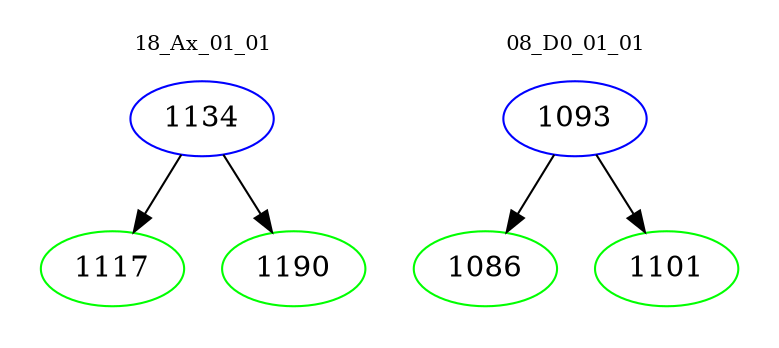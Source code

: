digraph{
subgraph cluster_0 {
color = white
label = "18_Ax_01_01";
fontsize=10;
T0_1134 [label="1134", color="blue"]
T0_1134 -> T0_1117 [color="black"]
T0_1117 [label="1117", color="green"]
T0_1134 -> T0_1190 [color="black"]
T0_1190 [label="1190", color="green"]
}
subgraph cluster_1 {
color = white
label = "08_D0_01_01";
fontsize=10;
T1_1093 [label="1093", color="blue"]
T1_1093 -> T1_1086 [color="black"]
T1_1086 [label="1086", color="green"]
T1_1093 -> T1_1101 [color="black"]
T1_1101 [label="1101", color="green"]
}
}
